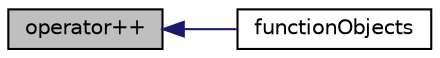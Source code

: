 digraph "operator++"
{
  bgcolor="transparent";
  edge [fontname="Helvetica",fontsize="10",labelfontname="Helvetica",labelfontsize="10"];
  node [fontname="Helvetica",fontsize="10",shape=record];
  rankdir="LR";
  Node1 [label="operator++",height=0.2,width=0.4,color="black", fillcolor="grey75", style="filled", fontcolor="black"];
  Node1 -> Node2 [dir="back",color="midnightblue",fontsize="10",style="solid",fontname="Helvetica"];
  Node2 [label="functionObjects",height=0.2,width=0.4,color="black",URL="$a02619.html#aad544e4ac1941be8637080d937952b6d",tooltip="Return non-const access to the list of function objects. "];
}
